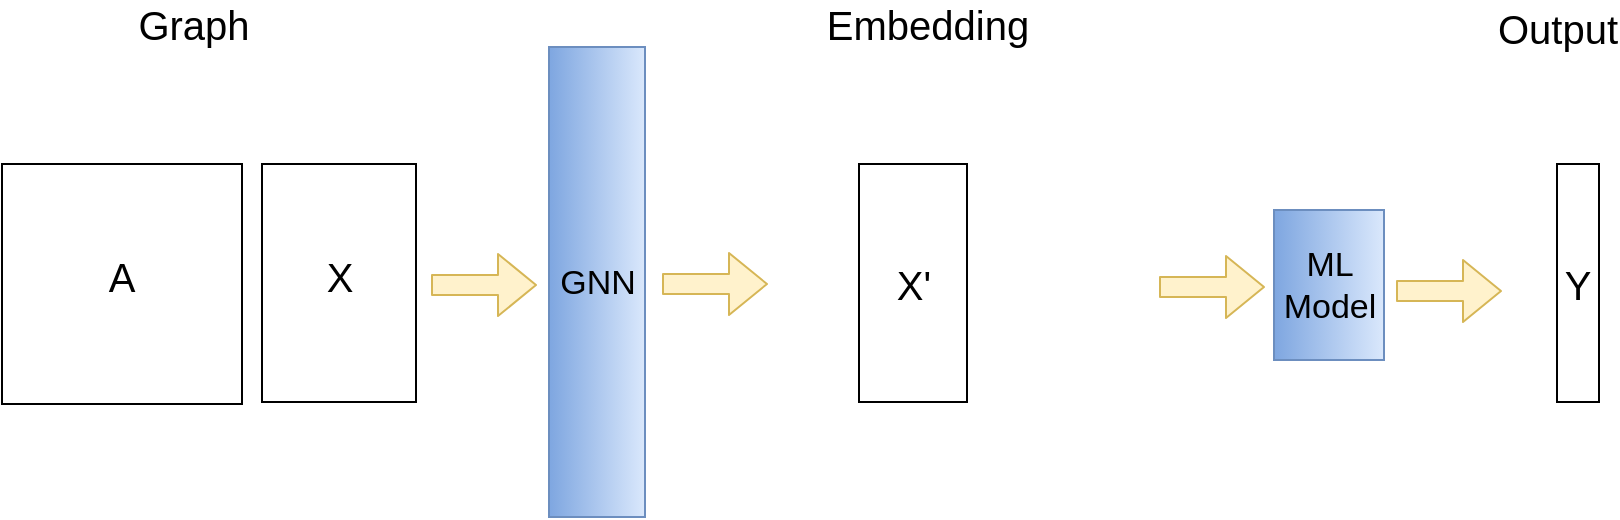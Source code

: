 <mxfile version="12.1.0" type="device" pages="1"><diagram id="8lHQUhFDbBRp9TCkwuyt" name="Page-1"><mxGraphModel dx="1343" dy="867" grid="0" gridSize="10" guides="1" tooltips="1" connect="1" arrows="1" fold="1" page="1" pageScale="1" pageWidth="827" pageHeight="1169" math="0" shadow="0"><root><mxCell id="0"/><mxCell id="1" parent="0"/><mxCell id="XWWMTx6XwedPCGvXlt4u-260" value="" style="rounded=0;whiteSpace=wrap;html=1;" vertex="1" parent="1"><mxGeometry x="805.5" y="166" width="21" height="119" as="geometry"/></mxCell><mxCell id="zCRC9m-AMN63lqZrzwzx-8" value="" style="rounded=0;whiteSpace=wrap;html=1;rotation=90;gradientColor=#7ea6e0;fillColor=#dae8fc;strokeColor=#6c8ebf;" parent="1" vertex="1"><mxGeometry x="208" y="201" width="235" height="48" as="geometry"/></mxCell><mxCell id="zCRC9m-AMN63lqZrzwzx-1" value="" style="shape=flexArrow;endArrow=classic;html=1;fillColor=#fff2cc;strokeColor=#d6b656;" parent="1" edge="1"><mxGeometry width="50" height="50" relative="1" as="geometry"><mxPoint x="242.5" y="226.5" as="sourcePoint"/><mxPoint x="295.5" y="226.5" as="targetPoint"/></mxGeometry></mxCell><mxCell id="zCRC9m-AMN63lqZrzwzx-5" value="&lt;font style=&quot;font-size: 20px&quot;&gt;Graph&lt;/font&gt;" style="text;html=1;strokeColor=none;fillColor=none;align=center;verticalAlign=middle;whiteSpace=wrap;rounded=0;" parent="1" vertex="1"><mxGeometry x="103.5" y="86" width="40" height="20" as="geometry"/></mxCell><mxCell id="zCRC9m-AMN63lqZrzwzx-6" value="&lt;font style=&quot;font-size: 17px&quot;&gt;GNN&lt;/font&gt;" style="text;html=1;strokeColor=none;fillColor=none;align=center;verticalAlign=middle;whiteSpace=wrap;rounded=0;" parent="1" vertex="1"><mxGeometry x="305.5" y="216" width="40" height="20" as="geometry"/></mxCell><mxCell id="zCRC9m-AMN63lqZrzwzx-16" value="" style="shape=flexArrow;endArrow=classic;html=1;fillColor=#fff2cc;strokeColor=#d6b656;" parent="1" edge="1"><mxGeometry width="50" height="50" relative="1" as="geometry"><mxPoint x="725" y="229.5" as="sourcePoint"/><mxPoint x="778" y="229.5" as="targetPoint"/></mxGeometry></mxCell><mxCell id="zCRC9m-AMN63lqZrzwzx-17" value="&lt;font style=&quot;font-size: 20px&quot;&gt;Output&lt;/font&gt;" style="text;html=1;strokeColor=none;fillColor=none;align=center;verticalAlign=middle;whiteSpace=wrap;rounded=0;" parent="1" vertex="1"><mxGeometry x="785.5" y="88" width="40" height="20" as="geometry"/></mxCell><mxCell id="zCRC9m-AMN63lqZrzwzx-18" value="&lt;font style=&quot;font-size: 20px&quot;&gt;Y&lt;/font&gt;" style="text;html=1;strokeColor=none;fillColor=none;align=center;verticalAlign=middle;whiteSpace=wrap;rounded=0;" parent="1" vertex="1"><mxGeometry x="796" y="215.5" width="40" height="20" as="geometry"/></mxCell><mxCell id="XWWMTx6XwedPCGvXlt4u-227" value="" style="rounded=0;whiteSpace=wrap;html=1;rotation=90;gradientColor=#7ea6e0;fillColor=#dae8fc;strokeColor=#6c8ebf;" vertex="1" parent="1"><mxGeometry x="654" y="199" width="75" height="55" as="geometry"/></mxCell><mxCell id="XWWMTx6XwedPCGvXlt4u-228" value="" style="shape=flexArrow;endArrow=classic;html=1;fillColor=#fff2cc;strokeColor=#d6b656;" edge="1" parent="1"><mxGeometry width="50" height="50" relative="1" as="geometry"><mxPoint x="606.5" y="227.5" as="sourcePoint"/><mxPoint x="659.5" y="227.5" as="targetPoint"/></mxGeometry></mxCell><mxCell id="XWWMTx6XwedPCGvXlt4u-229" value="&lt;font style=&quot;font-size: 17px&quot;&gt;ML&lt;br&gt;Model&lt;br&gt;&lt;/font&gt;" style="text;html=1;strokeColor=none;fillColor=none;align=center;verticalAlign=middle;whiteSpace=wrap;rounded=0;" vertex="1" parent="1"><mxGeometry x="671.5" y="217" width="40" height="20" as="geometry"/></mxCell><mxCell id="XWWMTx6XwedPCGvXlt4u-239" value="" style="shape=flexArrow;endArrow=classic;html=1;fillColor=#fff2cc;strokeColor=#d6b656;" edge="1" parent="1"><mxGeometry width="50" height="50" relative="1" as="geometry"><mxPoint x="358" y="226.0" as="sourcePoint"/><mxPoint x="411" y="226.0" as="targetPoint"/></mxGeometry></mxCell><mxCell id="XWWMTx6XwedPCGvXlt4u-256" value="&lt;font style=&quot;font-size: 20px&quot;&gt;Embedding&lt;/font&gt;" style="text;html=1;strokeColor=none;fillColor=none;align=center;verticalAlign=middle;whiteSpace=wrap;rounded=0;" vertex="1" parent="1"><mxGeometry x="470.5" y="86" width="40" height="20" as="geometry"/></mxCell><mxCell id="XWWMTx6XwedPCGvXlt4u-258" value="" style="rounded=0;whiteSpace=wrap;html=1;" vertex="1" parent="1"><mxGeometry x="456.5" y="166" width="54" height="119" as="geometry"/></mxCell><mxCell id="XWWMTx6XwedPCGvXlt4u-259" value="&lt;font style=&quot;font-size: 20px&quot;&gt;X'&lt;/font&gt;" style="text;html=1;strokeColor=none;fillColor=none;align=center;verticalAlign=middle;whiteSpace=wrap;rounded=0;" vertex="1" parent="1"><mxGeometry x="463.5" y="215.5" width="40" height="20" as="geometry"/></mxCell><mxCell id="XWWMTx6XwedPCGvXlt4u-261" value="" style="rounded=0;whiteSpace=wrap;html=1;" vertex="1" parent="1"><mxGeometry x="158" y="166" width="77" height="119" as="geometry"/></mxCell><mxCell id="XWWMTx6XwedPCGvXlt4u-262" value="&lt;font style=&quot;font-size: 20px&quot;&gt;X&lt;/font&gt;" style="text;html=1;strokeColor=none;fillColor=none;align=center;verticalAlign=middle;whiteSpace=wrap;rounded=0;" vertex="1" parent="1"><mxGeometry x="176.5" y="212" width="40" height="20" as="geometry"/></mxCell><mxCell id="XWWMTx6XwedPCGvXlt4u-263" value="" style="whiteSpace=wrap;html=1;aspect=fixed;" vertex="1" parent="1"><mxGeometry x="28" y="166" width="120" height="120" as="geometry"/></mxCell><mxCell id="XWWMTx6XwedPCGvXlt4u-264" value="&lt;font style=&quot;font-size: 20px&quot;&gt;A&lt;/font&gt;" style="text;html=1;strokeColor=none;fillColor=none;align=center;verticalAlign=middle;whiteSpace=wrap;rounded=0;" vertex="1" parent="1"><mxGeometry x="68" y="212" width="40" height="20" as="geometry"/></mxCell></root></mxGraphModel></diagram></mxfile>